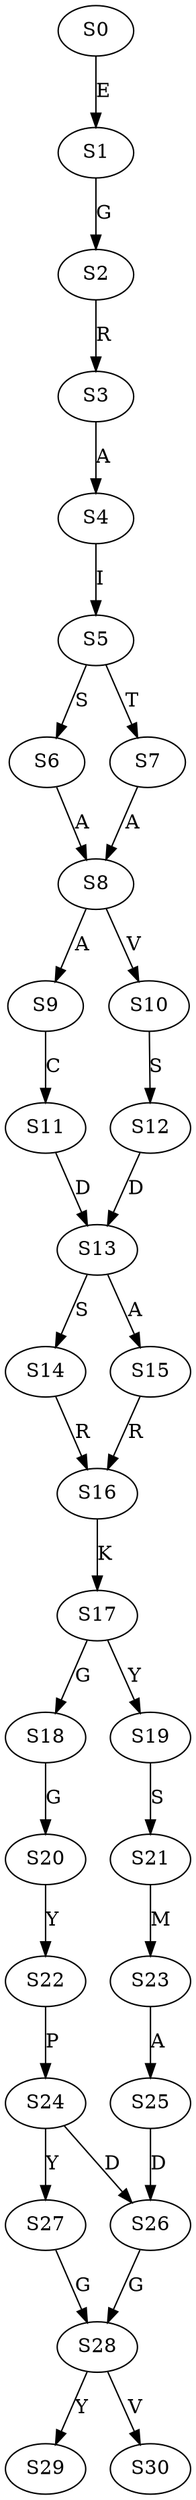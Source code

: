 strict digraph  {
	S0 -> S1 [ label = E ];
	S1 -> S2 [ label = G ];
	S2 -> S3 [ label = R ];
	S3 -> S4 [ label = A ];
	S4 -> S5 [ label = I ];
	S5 -> S6 [ label = S ];
	S5 -> S7 [ label = T ];
	S6 -> S8 [ label = A ];
	S7 -> S8 [ label = A ];
	S8 -> S9 [ label = A ];
	S8 -> S10 [ label = V ];
	S9 -> S11 [ label = C ];
	S10 -> S12 [ label = S ];
	S11 -> S13 [ label = D ];
	S12 -> S13 [ label = D ];
	S13 -> S14 [ label = S ];
	S13 -> S15 [ label = A ];
	S14 -> S16 [ label = R ];
	S15 -> S16 [ label = R ];
	S16 -> S17 [ label = K ];
	S17 -> S18 [ label = G ];
	S17 -> S19 [ label = Y ];
	S18 -> S20 [ label = G ];
	S19 -> S21 [ label = S ];
	S20 -> S22 [ label = Y ];
	S21 -> S23 [ label = M ];
	S22 -> S24 [ label = P ];
	S23 -> S25 [ label = A ];
	S24 -> S26 [ label = D ];
	S24 -> S27 [ label = Y ];
	S25 -> S26 [ label = D ];
	S26 -> S28 [ label = G ];
	S27 -> S28 [ label = G ];
	S28 -> S29 [ label = Y ];
	S28 -> S30 [ label = V ];
}
